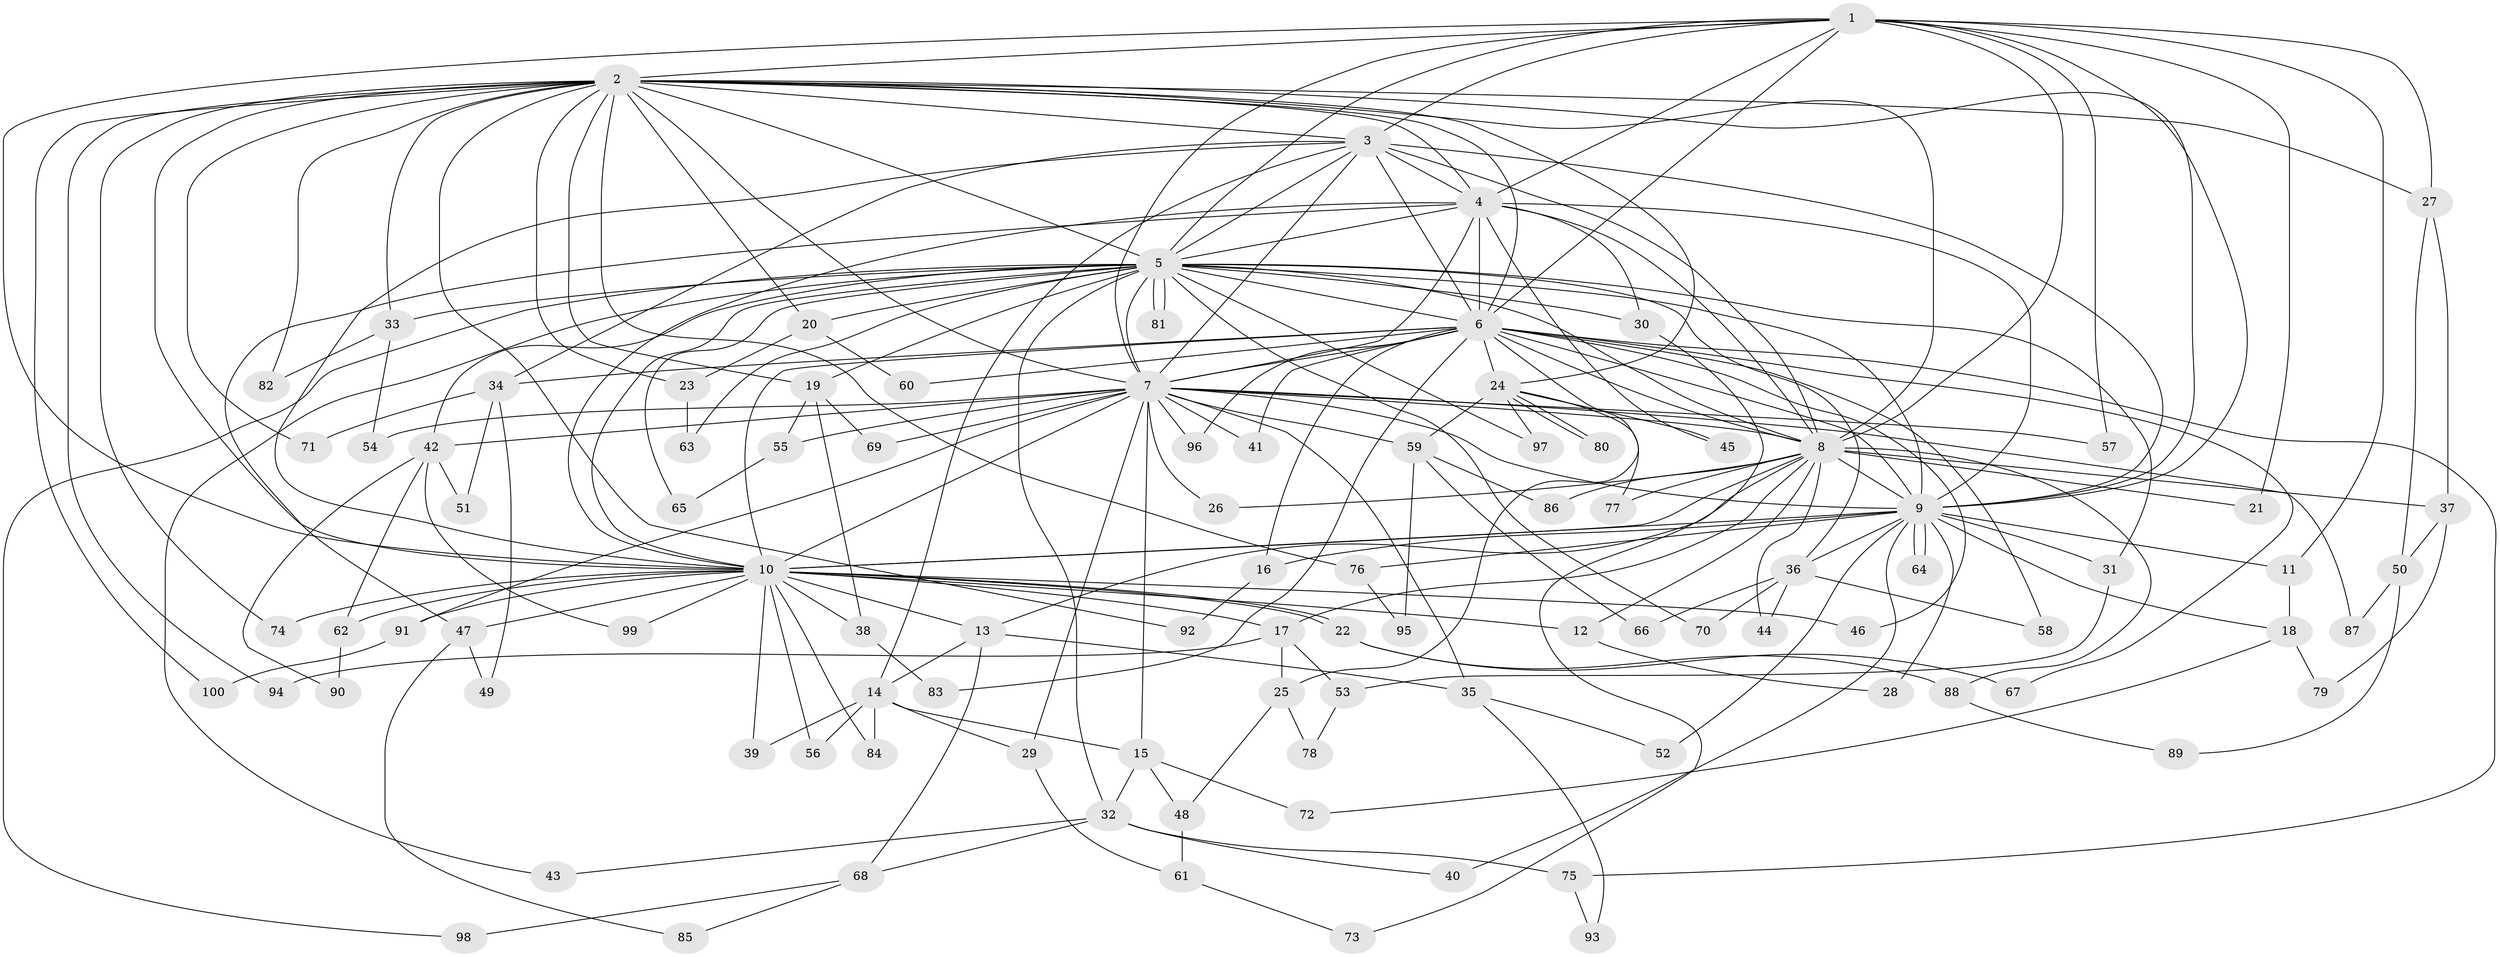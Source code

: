 // Generated by graph-tools (version 1.1) at 2025/49/03/09/25 03:49:40]
// undirected, 100 vertices, 225 edges
graph export_dot {
graph [start="1"]
  node [color=gray90,style=filled];
  1;
  2;
  3;
  4;
  5;
  6;
  7;
  8;
  9;
  10;
  11;
  12;
  13;
  14;
  15;
  16;
  17;
  18;
  19;
  20;
  21;
  22;
  23;
  24;
  25;
  26;
  27;
  28;
  29;
  30;
  31;
  32;
  33;
  34;
  35;
  36;
  37;
  38;
  39;
  40;
  41;
  42;
  43;
  44;
  45;
  46;
  47;
  48;
  49;
  50;
  51;
  52;
  53;
  54;
  55;
  56;
  57;
  58;
  59;
  60;
  61;
  62;
  63;
  64;
  65;
  66;
  67;
  68;
  69;
  70;
  71;
  72;
  73;
  74;
  75;
  76;
  77;
  78;
  79;
  80;
  81;
  82;
  83;
  84;
  85;
  86;
  87;
  88;
  89;
  90;
  91;
  92;
  93;
  94;
  95;
  96;
  97;
  98;
  99;
  100;
  1 -- 2;
  1 -- 3;
  1 -- 4;
  1 -- 5;
  1 -- 6;
  1 -- 7;
  1 -- 8;
  1 -- 9;
  1 -- 10;
  1 -- 11;
  1 -- 21;
  1 -- 27;
  1 -- 57;
  2 -- 3;
  2 -- 4;
  2 -- 5;
  2 -- 6;
  2 -- 7;
  2 -- 8;
  2 -- 9;
  2 -- 10;
  2 -- 19;
  2 -- 20;
  2 -- 23;
  2 -- 24;
  2 -- 27;
  2 -- 33;
  2 -- 71;
  2 -- 74;
  2 -- 76;
  2 -- 82;
  2 -- 92;
  2 -- 94;
  2 -- 100;
  3 -- 4;
  3 -- 5;
  3 -- 6;
  3 -- 7;
  3 -- 8;
  3 -- 9;
  3 -- 10;
  3 -- 14;
  3 -- 34;
  4 -- 5;
  4 -- 6;
  4 -- 7;
  4 -- 8;
  4 -- 9;
  4 -- 10;
  4 -- 30;
  4 -- 45;
  4 -- 47;
  5 -- 6;
  5 -- 7;
  5 -- 8;
  5 -- 9;
  5 -- 10;
  5 -- 19;
  5 -- 20;
  5 -- 30;
  5 -- 31;
  5 -- 32;
  5 -- 33;
  5 -- 36;
  5 -- 42;
  5 -- 43;
  5 -- 63;
  5 -- 65;
  5 -- 70;
  5 -- 81;
  5 -- 81;
  5 -- 97;
  5 -- 98;
  6 -- 7;
  6 -- 8;
  6 -- 9;
  6 -- 10;
  6 -- 16;
  6 -- 24;
  6 -- 25;
  6 -- 34;
  6 -- 41;
  6 -- 46;
  6 -- 58;
  6 -- 60;
  6 -- 67;
  6 -- 75;
  6 -- 83;
  6 -- 96;
  7 -- 8;
  7 -- 9;
  7 -- 10;
  7 -- 15;
  7 -- 26;
  7 -- 29;
  7 -- 35;
  7 -- 41;
  7 -- 42;
  7 -- 54;
  7 -- 55;
  7 -- 57;
  7 -- 59;
  7 -- 69;
  7 -- 87;
  7 -- 91;
  7 -- 96;
  8 -- 9;
  8 -- 10;
  8 -- 12;
  8 -- 13;
  8 -- 17;
  8 -- 21;
  8 -- 26;
  8 -- 37;
  8 -- 44;
  8 -- 77;
  8 -- 86;
  8 -- 88;
  9 -- 10;
  9 -- 11;
  9 -- 16;
  9 -- 18;
  9 -- 28;
  9 -- 31;
  9 -- 36;
  9 -- 40;
  9 -- 52;
  9 -- 64;
  9 -- 64;
  9 -- 76;
  10 -- 12;
  10 -- 13;
  10 -- 17;
  10 -- 22;
  10 -- 22;
  10 -- 38;
  10 -- 39;
  10 -- 46;
  10 -- 47;
  10 -- 56;
  10 -- 62;
  10 -- 74;
  10 -- 84;
  10 -- 91;
  10 -- 99;
  11 -- 18;
  12 -- 28;
  13 -- 14;
  13 -- 35;
  13 -- 68;
  14 -- 15;
  14 -- 29;
  14 -- 39;
  14 -- 56;
  14 -- 84;
  15 -- 32;
  15 -- 48;
  15 -- 72;
  16 -- 92;
  17 -- 25;
  17 -- 53;
  17 -- 94;
  18 -- 72;
  18 -- 79;
  19 -- 38;
  19 -- 55;
  19 -- 69;
  20 -- 23;
  20 -- 60;
  22 -- 67;
  22 -- 88;
  23 -- 63;
  24 -- 45;
  24 -- 59;
  24 -- 77;
  24 -- 80;
  24 -- 80;
  24 -- 97;
  25 -- 48;
  25 -- 78;
  27 -- 37;
  27 -- 50;
  29 -- 61;
  30 -- 73;
  31 -- 53;
  32 -- 40;
  32 -- 43;
  32 -- 68;
  32 -- 75;
  33 -- 54;
  33 -- 82;
  34 -- 49;
  34 -- 51;
  34 -- 71;
  35 -- 52;
  35 -- 93;
  36 -- 44;
  36 -- 58;
  36 -- 66;
  36 -- 70;
  37 -- 50;
  37 -- 79;
  38 -- 83;
  42 -- 51;
  42 -- 62;
  42 -- 90;
  42 -- 99;
  47 -- 49;
  47 -- 85;
  48 -- 61;
  50 -- 87;
  50 -- 89;
  53 -- 78;
  55 -- 65;
  59 -- 66;
  59 -- 86;
  59 -- 95;
  61 -- 73;
  62 -- 90;
  68 -- 85;
  68 -- 98;
  75 -- 93;
  76 -- 95;
  88 -- 89;
  91 -- 100;
}
